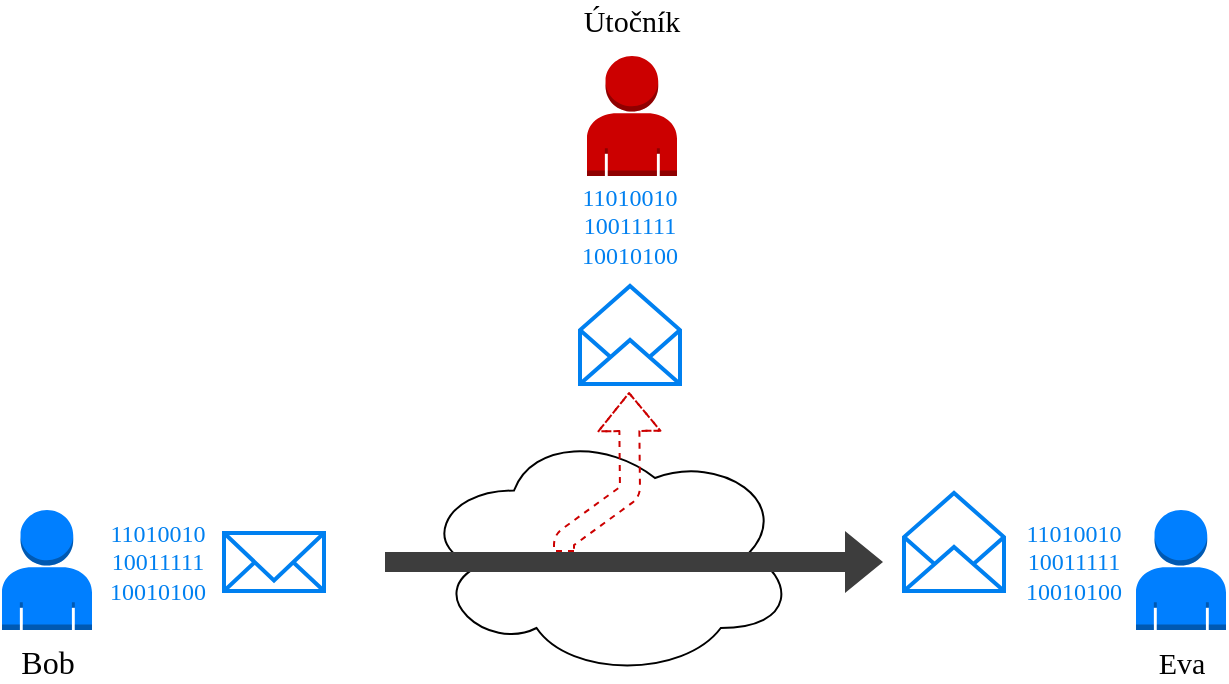 <mxfile version="12.3.2" type="device" pages="1"><diagram id="KQbcBKds0Yyqv5vkCtu4" name="Page-1"><mxGraphModel dx="1422" dy="824" grid="1" gridSize="10" guides="1" tooltips="1" connect="1" arrows="1" fold="1" page="1" pageScale="1" pageWidth="827" pageHeight="1169" math="0" shadow="0"><root><mxCell id="0"/><mxCell id="1" parent="0"/><mxCell id="3YAr0kHY-3xsW2Vo0lcM-16" value="" style="ellipse;shape=cloud;whiteSpace=wrap;html=1;" parent="1" vertex="1"><mxGeometry x="318" y="249" width="188" height="125" as="geometry"/></mxCell><mxCell id="D4Crx_8czGkIDOIalMsa-11" value="" style="shape=flexArrow;endArrow=classic;html=1;fillColor=#3D3D3D;strokeColor=none;" parent="1" edge="1"><mxGeometry width="50" height="50" relative="1" as="geometry"><mxPoint x="300" y="316" as="sourcePoint"/><mxPoint x="550" y="316" as="targetPoint"/></mxGeometry></mxCell><mxCell id="D4Crx_8czGkIDOIalMsa-13" value="" style="shape=flexArrow;endArrow=classic;html=1;fillColor=none;entryX=0.5;entryY=1;entryDx=0;entryDy=0;entryPerimeter=0;strokeColor=#CC0000;dashed=1;strokeWidth=1;" parent="1" edge="1"><mxGeometry width="50" height="50" relative="1" as="geometry"><mxPoint x="390" y="311" as="sourcePoint"/><mxPoint x="422.5" y="231" as="targetPoint"/><Array as="points"><mxPoint x="390" y="305"/><mxPoint x="423" y="281"/></Array></mxGeometry></mxCell><mxCell id="3YAr0kHY-3xsW2Vo0lcM-2" value="" style="outlineConnect=0;dashed=0;verticalLabelPosition=bottom;verticalAlign=top;align=center;html=1;shape=mxgraph.aws3.user;fillColor=#007FFF;strokeColor=#6c8ebf;" parent="1" vertex="1"><mxGeometry x="109" y="290" width="45" height="60" as="geometry"/></mxCell><mxCell id="3YAr0kHY-3xsW2Vo0lcM-3" value="Bob" style="text;html=1;strokeColor=none;fillColor=none;align=center;verticalAlign=middle;whiteSpace=wrap;rounded=0;fontFamily=Vafle VUT;fontSize=16;fontStyle=0" parent="1" vertex="1"><mxGeometry x="111.5" y="356" width="40" height="20" as="geometry"/></mxCell><mxCell id="3YAr0kHY-3xsW2Vo0lcM-4" value="" style="html=1;verticalLabelPosition=bottom;align=center;labelBackgroundColor=#ffffff;verticalAlign=top;strokeWidth=2;strokeColor=#0080F0;shadow=0;dashed=0;shape=mxgraph.ios7.icons.mail;fillColor=none;" parent="1" vertex="1"><mxGeometry x="220" y="301.5" width="50" height="29" as="geometry"/></mxCell><mxCell id="3YAr0kHY-3xsW2Vo0lcM-5" value="&lt;font color=&quot;#0080f0&quot;&gt;11010010&lt;br&gt;10011111&lt;br&gt;10010100&lt;/font&gt;" style="text;html=1;strokeColor=none;fillColor=none;align=center;verticalAlign=middle;whiteSpace=wrap;rounded=0;fontColor=#CC0000;fontFamily=Vafle VUT;" parent="1" vertex="1"><mxGeometry x="167" y="306" width="40" height="20" as="geometry"/></mxCell><mxCell id="3YAr0kHY-3xsW2Vo0lcM-6" value="" style="outlineConnect=0;dashed=0;verticalLabelPosition=bottom;verticalAlign=top;align=center;html=1;shape=mxgraph.aws3.user;fillColor=#CC0000;strokeColor=#b85450;" parent="1" vertex="1"><mxGeometry x="401.5" y="63" width="45" height="60" as="geometry"/></mxCell><mxCell id="3YAr0kHY-3xsW2Vo0lcM-7" value="&lt;font style=&quot;font-size: 15px;&quot;&gt;Útočník&lt;/font&gt;" style="text;html=1;strokeColor=none;fillColor=none;align=center;verticalAlign=middle;whiteSpace=wrap;rounded=0;fontSize=15;fontStyle=0;fontFamily=Vafle VUT;" parent="1" vertex="1"><mxGeometry x="404" y="35" width="40" height="20" as="geometry"/></mxCell><mxCell id="3YAr0kHY-3xsW2Vo0lcM-8" value="" style="html=1;verticalLabelPosition=bottom;align=center;labelBackgroundColor=#ffffff;verticalAlign=top;strokeWidth=2;strokeColor=#0080F0;shadow=0;dashed=0;shape=mxgraph.ios7.icons.envelope_(empty);fillColor=none;" parent="1" vertex="1"><mxGeometry x="398" y="178" width="50" height="49" as="geometry"/></mxCell><mxCell id="3YAr0kHY-3xsW2Vo0lcM-11" value="&lt;font color=&quot;#0080f0&quot;&gt;11010010&lt;br&gt;10011111&lt;br&gt;10010100&lt;/font&gt;" style="text;html=1;strokeColor=none;fillColor=none;align=center;verticalAlign=middle;whiteSpace=wrap;rounded=0;fontColor=#CC0000;fontFamily=Vafle VUT;" parent="1" vertex="1"><mxGeometry x="403" y="138" width="40" height="20" as="geometry"/></mxCell><mxCell id="3YAr0kHY-3xsW2Vo0lcM-12" value="" style="outlineConnect=0;dashed=0;verticalLabelPosition=bottom;verticalAlign=top;align=center;html=1;shape=mxgraph.aws3.user;fillColor=#007FFF;strokeColor=#6c8ebf;" parent="1" vertex="1"><mxGeometry x="676" y="290" width="45" height="60" as="geometry"/></mxCell><mxCell id="3YAr0kHY-3xsW2Vo0lcM-13" value="Eva" style="text;html=1;strokeColor=none;fillColor=none;align=center;verticalAlign=middle;whiteSpace=wrap;rounded=0;fontFamily=Vafle VUT;fontStyle=0;fontSize=15;" parent="1" vertex="1"><mxGeometry x="678.5" y="356" width="40" height="20" as="geometry"/></mxCell><mxCell id="3YAr0kHY-3xsW2Vo0lcM-14" value="" style="html=1;verticalLabelPosition=bottom;align=center;labelBackgroundColor=#ffffff;verticalAlign=top;strokeWidth=2;strokeColor=#0080F0;shadow=0;dashed=0;shape=mxgraph.ios7.icons.envelope_(empty);fillColor=none;gradientColor=#ffffff;gradientDirection=east;" parent="1" vertex="1"><mxGeometry x="560" y="281.5" width="50" height="49" as="geometry"/></mxCell><mxCell id="3YAr0kHY-3xsW2Vo0lcM-15" value="&lt;font color=&quot;#0080f0&quot;&gt;11010010&lt;br&gt;10011111&lt;br&gt;10010100&lt;/font&gt;" style="text;html=1;strokeColor=none;fillColor=none;align=center;verticalAlign=middle;whiteSpace=wrap;rounded=0;fontColor=#CC0000;fontFamily=Vafle VUT;" parent="1" vertex="1"><mxGeometry x="625" y="306" width="40" height="20" as="geometry"/></mxCell></root></mxGraphModel></diagram></mxfile>